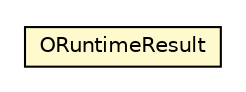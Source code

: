#!/usr/local/bin/dot
#
# Class diagram 
# Generated by UMLGraph version R5_6-24-gf6e263 (http://www.umlgraph.org/)
#

digraph G {
	edge [fontname="Helvetica",fontsize=10,labelfontname="Helvetica",labelfontsize=10];
	node [fontname="Helvetica",fontsize=10,shape=plaintext];
	nodesep=0.25;
	ranksep=0.5;
	// com.orientechnologies.orient.core.sql.ORuntimeResult
	c5901874 [label=<<table title="com.orientechnologies.orient.core.sql.ORuntimeResult" border="0" cellborder="1" cellspacing="0" cellpadding="2" port="p" bgcolor="lemonChiffon" href="./ORuntimeResult.html">
		<tr><td><table border="0" cellspacing="0" cellpadding="1">
<tr><td align="center" balign="center"> ORuntimeResult </td></tr>
		</table></td></tr>
		</table>>, URL="./ORuntimeResult.html", fontname="Helvetica", fontcolor="black", fontsize=10.0];
}

